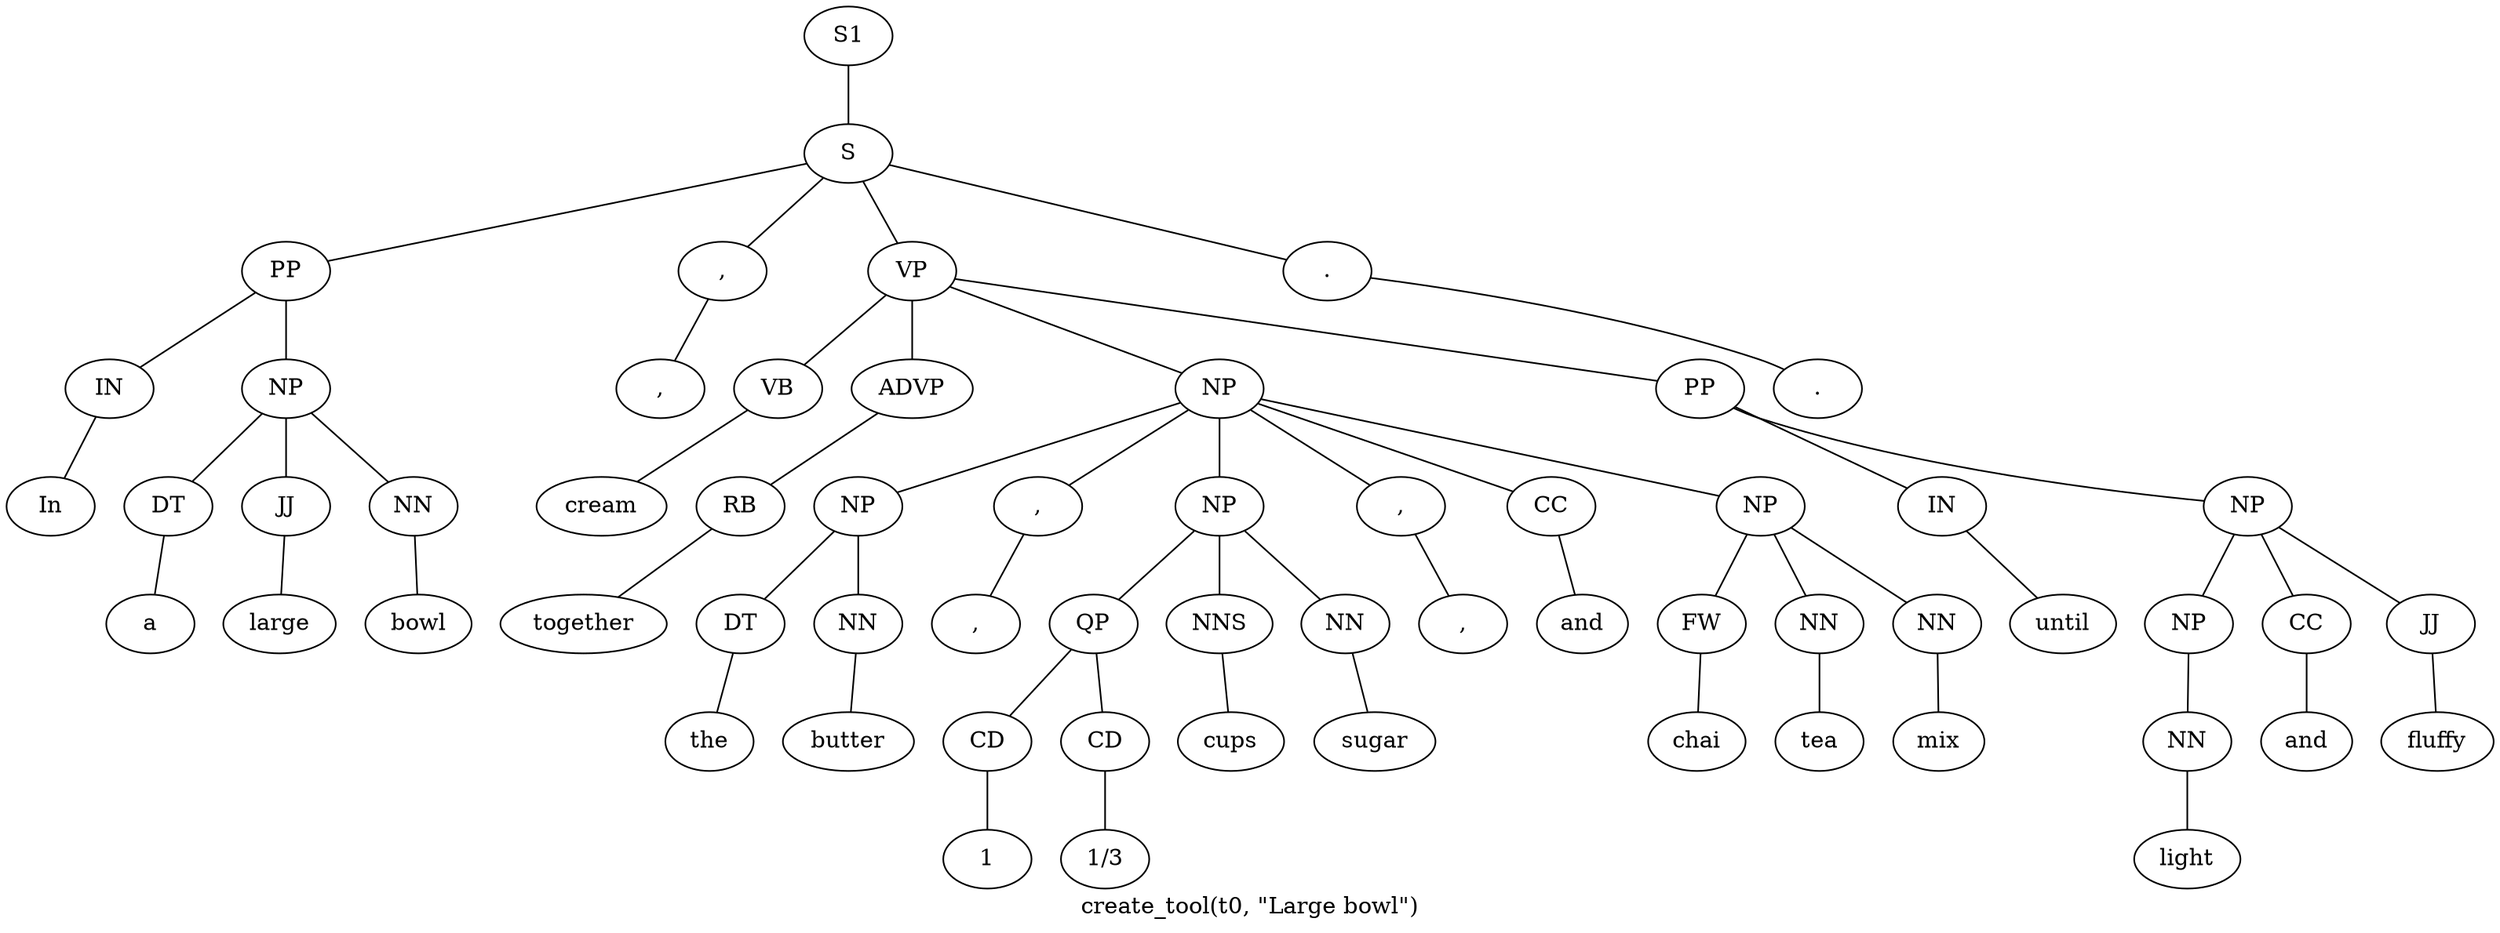 graph SyntaxGraph {
	label = "create_tool(t0, \"Large bowl\")";
	Node0 [label="S1"];
	Node1 [label="S"];
	Node2 [label="PP"];
	Node3 [label="IN"];
	Node4 [label="In"];
	Node5 [label="NP"];
	Node6 [label="DT"];
	Node7 [label="a"];
	Node8 [label="JJ"];
	Node9 [label="large"];
	Node10 [label="NN"];
	Node11 [label="bowl"];
	Node12 [label=","];
	Node13 [label=","];
	Node14 [label="VP"];
	Node15 [label="VB"];
	Node16 [label="cream"];
	Node17 [label="ADVP"];
	Node18 [label="RB"];
	Node19 [label="together"];
	Node20 [label="NP"];
	Node21 [label="NP"];
	Node22 [label="DT"];
	Node23 [label="the"];
	Node24 [label="NN"];
	Node25 [label="butter"];
	Node26 [label=","];
	Node27 [label=","];
	Node28 [label="NP"];
	Node29 [label="QP"];
	Node30 [label="CD"];
	Node31 [label="1"];
	Node32 [label="CD"];
	Node33 [label="1/3"];
	Node34 [label="NNS"];
	Node35 [label="cups"];
	Node36 [label="NN"];
	Node37 [label="sugar"];
	Node38 [label=","];
	Node39 [label=","];
	Node40 [label="CC"];
	Node41 [label="and"];
	Node42 [label="NP"];
	Node43 [label="FW"];
	Node44 [label="chai"];
	Node45 [label="NN"];
	Node46 [label="tea"];
	Node47 [label="NN"];
	Node48 [label="mix"];
	Node49 [label="PP"];
	Node50 [label="IN"];
	Node51 [label="until"];
	Node52 [label="NP"];
	Node53 [label="NP"];
	Node54 [label="NN"];
	Node55 [label="light"];
	Node56 [label="CC"];
	Node57 [label="and"];
	Node58 [label="JJ"];
	Node59 [label="fluffy"];
	Node60 [label="."];
	Node61 [label="."];

	Node0 -- Node1;
	Node1 -- Node2;
	Node1 -- Node12;
	Node1 -- Node14;
	Node1 -- Node60;
	Node2 -- Node3;
	Node2 -- Node5;
	Node3 -- Node4;
	Node5 -- Node6;
	Node5 -- Node8;
	Node5 -- Node10;
	Node6 -- Node7;
	Node8 -- Node9;
	Node10 -- Node11;
	Node12 -- Node13;
	Node14 -- Node15;
	Node14 -- Node17;
	Node14 -- Node20;
	Node14 -- Node49;
	Node15 -- Node16;
	Node17 -- Node18;
	Node18 -- Node19;
	Node20 -- Node21;
	Node20 -- Node26;
	Node20 -- Node28;
	Node20 -- Node38;
	Node20 -- Node40;
	Node20 -- Node42;
	Node21 -- Node22;
	Node21 -- Node24;
	Node22 -- Node23;
	Node24 -- Node25;
	Node26 -- Node27;
	Node28 -- Node29;
	Node28 -- Node34;
	Node28 -- Node36;
	Node29 -- Node30;
	Node29 -- Node32;
	Node30 -- Node31;
	Node32 -- Node33;
	Node34 -- Node35;
	Node36 -- Node37;
	Node38 -- Node39;
	Node40 -- Node41;
	Node42 -- Node43;
	Node42 -- Node45;
	Node42 -- Node47;
	Node43 -- Node44;
	Node45 -- Node46;
	Node47 -- Node48;
	Node49 -- Node50;
	Node49 -- Node52;
	Node50 -- Node51;
	Node52 -- Node53;
	Node52 -- Node56;
	Node52 -- Node58;
	Node53 -- Node54;
	Node54 -- Node55;
	Node56 -- Node57;
	Node58 -- Node59;
	Node60 -- Node61;
}